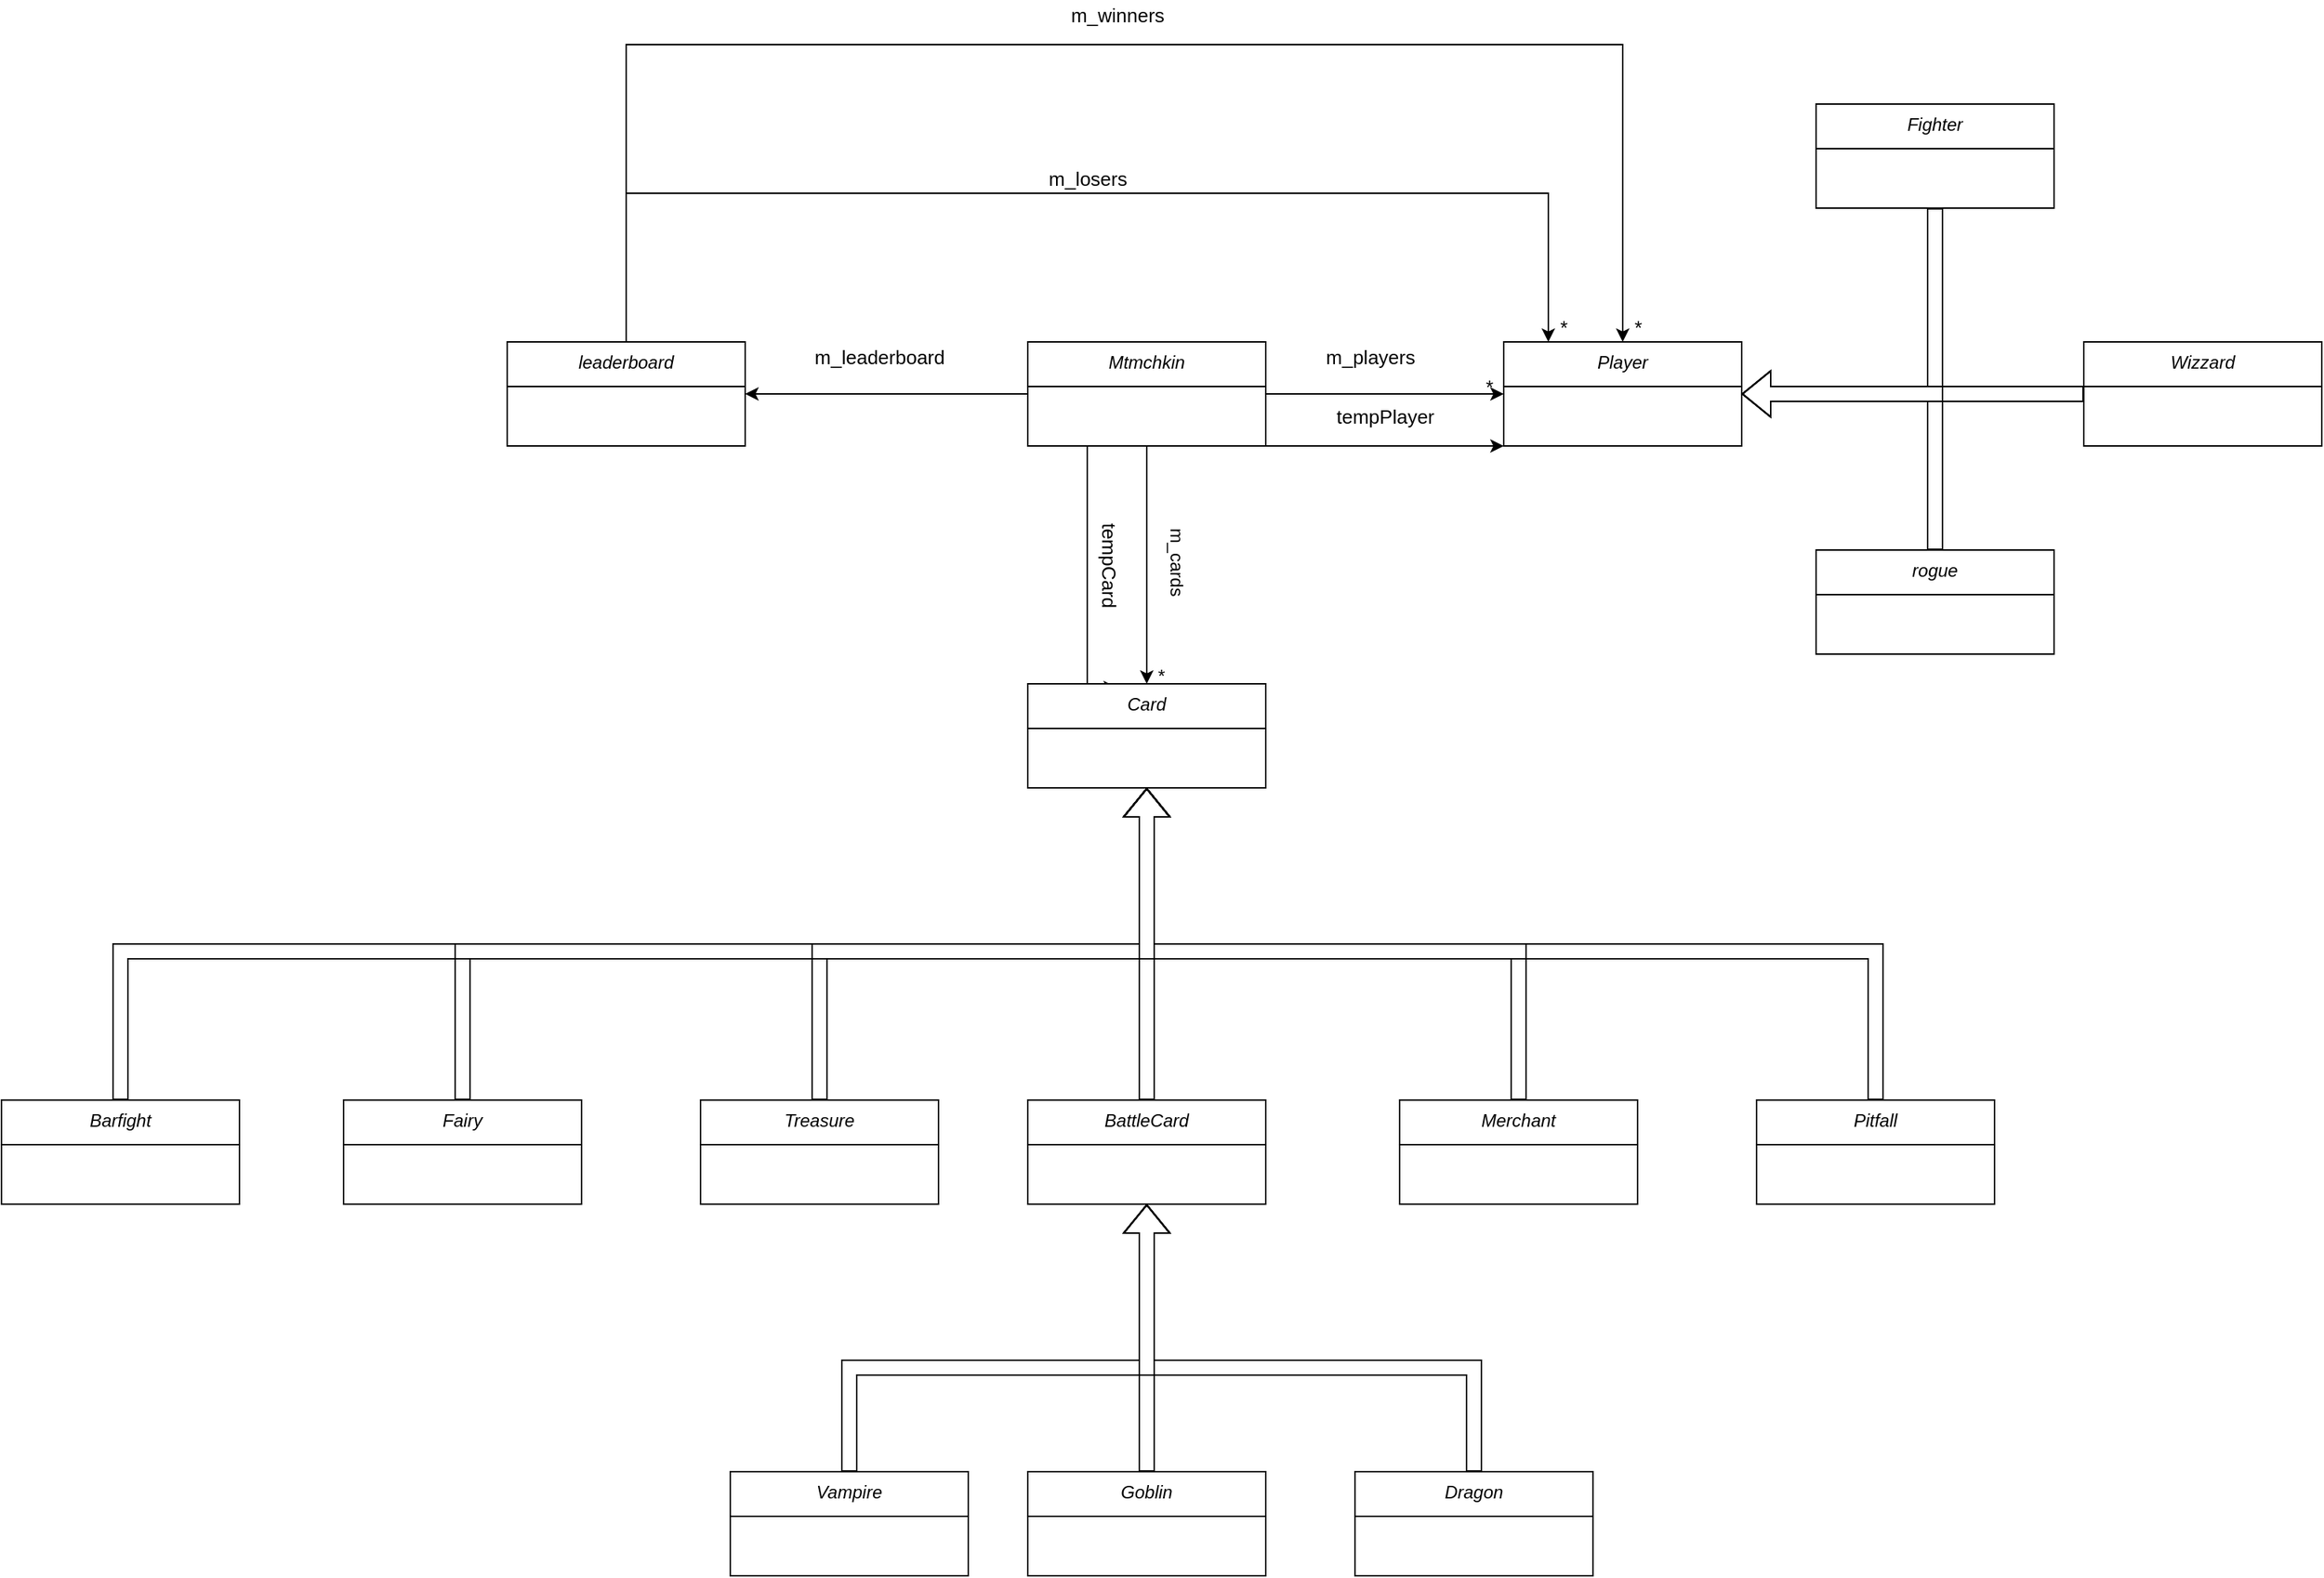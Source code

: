 <mxfile version="20.0.1" type="github">
  <diagram id="C5RBs43oDa-KdzZeNtuy" name="Page-1">
    <mxGraphModel dx="2557" dy="2081" grid="1" gridSize="10" guides="1" tooltips="1" connect="1" arrows="1" fold="1" page="1" pageScale="1" pageWidth="827" pageHeight="1169" math="0" shadow="0">
      <root>
        <mxCell id="WIyWlLk6GJQsqaUBKTNV-0" />
        <mxCell id="WIyWlLk6GJQsqaUBKTNV-1" parent="WIyWlLk6GJQsqaUBKTNV-0" />
        <mxCell id="owRcAjqSHqDfn4nY5lgz-1" value="" style="edgeStyle=orthogonalEdgeStyle;rounded=0;orthogonalLoop=1;jettySize=auto;html=1;" edge="1" parent="WIyWlLk6GJQsqaUBKTNV-1" source="zkfFHV4jXpPFQw0GAbJ--0" target="owRcAjqSHqDfn4nY5lgz-0">
          <mxGeometry relative="1" as="geometry" />
        </mxCell>
        <mxCell id="owRcAjqSHqDfn4nY5lgz-5" value="" style="edgeStyle=orthogonalEdgeStyle;rounded=0;orthogonalLoop=1;jettySize=auto;html=1;" edge="1" parent="WIyWlLk6GJQsqaUBKTNV-1" source="zkfFHV4jXpPFQw0GAbJ--0" target="owRcAjqSHqDfn4nY5lgz-4">
          <mxGeometry relative="1" as="geometry" />
        </mxCell>
        <mxCell id="owRcAjqSHqDfn4nY5lgz-8" value="" style="edgeStyle=orthogonalEdgeStyle;rounded=0;orthogonalLoop=1;jettySize=auto;html=1;" edge="1" parent="WIyWlLk6GJQsqaUBKTNV-1" source="zkfFHV4jXpPFQw0GAbJ--0" target="owRcAjqSHqDfn4nY5lgz-7">
          <mxGeometry relative="1" as="geometry" />
        </mxCell>
        <mxCell id="owRcAjqSHqDfn4nY5lgz-71" style="edgeStyle=orthogonalEdgeStyle;rounded=0;orthogonalLoop=1;jettySize=auto;html=1;entryX=0;entryY=0.75;entryDx=0;entryDy=0;fontSize=13;" edge="1" parent="WIyWlLk6GJQsqaUBKTNV-1" source="zkfFHV4jXpPFQw0GAbJ--0" target="owRcAjqSHqDfn4nY5lgz-10">
          <mxGeometry relative="1" as="geometry">
            <Array as="points">
              <mxPoint x="260" y="353" />
            </Array>
          </mxGeometry>
        </mxCell>
        <mxCell id="owRcAjqSHqDfn4nY5lgz-78" style="edgeStyle=orthogonalEdgeStyle;rounded=0;orthogonalLoop=1;jettySize=auto;html=1;entryX=0;entryY=1;entryDx=0;entryDy=0;fontSize=13;" edge="1" parent="WIyWlLk6GJQsqaUBKTNV-1" source="zkfFHV4jXpPFQw0GAbJ--0" target="owRcAjqSHqDfn4nY5lgz-4">
          <mxGeometry relative="1" as="geometry">
            <Array as="points">
              <mxPoint x="500" y="190" />
              <mxPoint x="500" y="190" />
            </Array>
          </mxGeometry>
        </mxCell>
        <mxCell id="zkfFHV4jXpPFQw0GAbJ--0" value="Mtmchkin" style="swimlane;fontStyle=2;align=center;verticalAlign=top;childLayout=stackLayout;horizontal=1;startSize=30;horizontalStack=0;resizeParent=1;resizeLast=0;collapsible=1;marginBottom=0;rounded=0;shadow=0;strokeWidth=1;" parent="WIyWlLk6GJQsqaUBKTNV-1" vertex="1">
          <mxGeometry x="220" y="120" width="160" height="70" as="geometry">
            <mxRectangle x="230" y="140" width="160" height="26" as="alternateBounds" />
          </mxGeometry>
        </mxCell>
        <mxCell id="owRcAjqSHqDfn4nY5lgz-62" style="edgeStyle=orthogonalEdgeStyle;rounded=0;orthogonalLoop=1;jettySize=auto;html=1;fontSize=13;entryX=0.5;entryY=0;entryDx=0;entryDy=0;" edge="1" parent="WIyWlLk6GJQsqaUBKTNV-1" source="owRcAjqSHqDfn4nY5lgz-0" target="owRcAjqSHqDfn4nY5lgz-4">
          <mxGeometry relative="1" as="geometry">
            <mxPoint x="620" y="100" as="targetPoint" />
            <Array as="points">
              <mxPoint x="-50" y="-80" />
              <mxPoint x="620" y="-80" />
            </Array>
          </mxGeometry>
        </mxCell>
        <mxCell id="owRcAjqSHqDfn4nY5lgz-68" style="edgeStyle=orthogonalEdgeStyle;rounded=0;orthogonalLoop=1;jettySize=auto;html=1;fontSize=13;" edge="1" parent="WIyWlLk6GJQsqaUBKTNV-1" source="owRcAjqSHqDfn4nY5lgz-0">
          <mxGeometry relative="1" as="geometry">
            <mxPoint x="570" y="120" as="targetPoint" />
            <Array as="points">
              <mxPoint x="-50" y="20" />
            </Array>
          </mxGeometry>
        </mxCell>
        <mxCell id="owRcAjqSHqDfn4nY5lgz-0" value="leaderboard" style="swimlane;fontStyle=2;align=center;verticalAlign=top;childLayout=stackLayout;horizontal=1;startSize=30;horizontalStack=0;resizeParent=1;resizeLast=0;collapsible=1;marginBottom=0;rounded=0;shadow=0;strokeWidth=1;" vertex="1" parent="WIyWlLk6GJQsqaUBKTNV-1">
          <mxGeometry x="-130" y="120" width="160" height="70" as="geometry">
            <mxRectangle x="230" y="140" width="160" height="26" as="alternateBounds" />
          </mxGeometry>
        </mxCell>
        <mxCell id="owRcAjqSHqDfn4nY5lgz-4" value="Player" style="swimlane;fontStyle=2;align=center;verticalAlign=top;childLayout=stackLayout;horizontal=1;startSize=30;horizontalStack=0;resizeParent=1;resizeLast=0;collapsible=1;marginBottom=0;rounded=0;shadow=0;strokeWidth=1;" vertex="1" parent="WIyWlLk6GJQsqaUBKTNV-1">
          <mxGeometry x="540" y="120" width="160" height="70" as="geometry">
            <mxRectangle x="230" y="140" width="160" height="26" as="alternateBounds" />
          </mxGeometry>
        </mxCell>
        <mxCell id="owRcAjqSHqDfn4nY5lgz-6" value="m_cards&amp;nbsp;" style="text;html=1;strokeColor=none;fillColor=none;align=center;verticalAlign=middle;whiteSpace=wrap;rounded=0;rotation=90;" vertex="1" parent="WIyWlLk6GJQsqaUBKTNV-1">
          <mxGeometry x="290" y="260" width="60" height="20" as="geometry" />
        </mxCell>
        <mxCell id="owRcAjqSHqDfn4nY5lgz-7" value="Card" style="swimlane;fontStyle=2;align=center;verticalAlign=top;childLayout=stackLayout;horizontal=1;startSize=30;horizontalStack=0;resizeParent=1;resizeLast=0;collapsible=1;marginBottom=0;rounded=0;shadow=0;strokeWidth=1;" vertex="1" parent="WIyWlLk6GJQsqaUBKTNV-1">
          <mxGeometry x="220" y="350" width="160" height="70" as="geometry">
            <mxRectangle x="230" y="140" width="160" height="26" as="alternateBounds" />
          </mxGeometry>
        </mxCell>
        <mxCell id="owRcAjqSHqDfn4nY5lgz-10" value="*" style="text;html=1;strokeColor=none;fillColor=none;align=center;verticalAlign=middle;whiteSpace=wrap;rounded=0;" vertex="1" parent="WIyWlLk6GJQsqaUBKTNV-1">
          <mxGeometry x="280" y="330" width="60" height="30" as="geometry" />
        </mxCell>
        <mxCell id="owRcAjqSHqDfn4nY5lgz-11" value="m_leaderboard" style="text;html=1;align=center;verticalAlign=middle;resizable=0;points=[];autosize=1;strokeColor=none;fillColor=none;fontSize=13;" vertex="1" parent="WIyWlLk6GJQsqaUBKTNV-1">
          <mxGeometry x="70" y="120" width="100" height="20" as="geometry" />
        </mxCell>
        <mxCell id="owRcAjqSHqDfn4nY5lgz-13" value="m_players" style="text;html=1;align=center;verticalAlign=middle;resizable=0;points=[];autosize=1;strokeColor=none;fillColor=none;fontSize=13;" vertex="1" parent="WIyWlLk6GJQsqaUBKTNV-1">
          <mxGeometry x="410" y="120" width="80" height="20" as="geometry" />
        </mxCell>
        <mxCell id="owRcAjqSHqDfn4nY5lgz-15" value="*" style="text;html=1;align=center;verticalAlign=middle;resizable=0;points=[];autosize=1;strokeColor=none;fillColor=none;fontSize=13;" vertex="1" parent="WIyWlLk6GJQsqaUBKTNV-1">
          <mxGeometry x="520" y="140" width="20" height="20" as="geometry" />
        </mxCell>
        <mxCell id="owRcAjqSHqDfn4nY5lgz-20" style="edgeStyle=orthogonalEdgeStyle;rounded=0;orthogonalLoop=1;jettySize=auto;html=1;entryX=1;entryY=0.5;entryDx=0;entryDy=0;fontSize=13;shape=flexArrow;" edge="1" parent="WIyWlLk6GJQsqaUBKTNV-1" source="owRcAjqSHqDfn4nY5lgz-16" target="owRcAjqSHqDfn4nY5lgz-4">
          <mxGeometry relative="1" as="geometry" />
        </mxCell>
        <mxCell id="owRcAjqSHqDfn4nY5lgz-16" value="Wizzard" style="swimlane;fontStyle=2;align=center;verticalAlign=top;childLayout=stackLayout;horizontal=1;startSize=30;horizontalStack=0;resizeParent=1;resizeLast=0;collapsible=1;marginBottom=0;rounded=0;shadow=0;strokeWidth=1;" vertex="1" parent="WIyWlLk6GJQsqaUBKTNV-1">
          <mxGeometry x="930" y="120" width="160" height="70" as="geometry">
            <mxRectangle x="230" y="140" width="160" height="26" as="alternateBounds" />
          </mxGeometry>
        </mxCell>
        <mxCell id="owRcAjqSHqDfn4nY5lgz-23" style="edgeStyle=orthogonalEdgeStyle;rounded=0;orthogonalLoop=1;jettySize=auto;html=1;fontSize=13;entryX=1;entryY=0.5;entryDx=0;entryDy=0;shape=flexArrow;" edge="1" parent="WIyWlLk6GJQsqaUBKTNV-1" source="owRcAjqSHqDfn4nY5lgz-21" target="owRcAjqSHqDfn4nY5lgz-4">
          <mxGeometry relative="1" as="geometry">
            <mxPoint x="830" y="160" as="targetPoint" />
            <Array as="points">
              <mxPoint x="830" y="155" />
            </Array>
          </mxGeometry>
        </mxCell>
        <mxCell id="owRcAjqSHqDfn4nY5lgz-21" value="Fighter" style="swimlane;fontStyle=2;align=center;verticalAlign=top;childLayout=stackLayout;horizontal=1;startSize=30;horizontalStack=0;resizeParent=1;resizeLast=0;collapsible=1;marginBottom=0;rounded=0;shadow=0;strokeWidth=1;" vertex="1" parent="WIyWlLk6GJQsqaUBKTNV-1">
          <mxGeometry x="750" y="-40" width="160" height="70" as="geometry">
            <mxRectangle x="230" y="140" width="160" height="26" as="alternateBounds" />
          </mxGeometry>
        </mxCell>
        <mxCell id="owRcAjqSHqDfn4nY5lgz-26" style="edgeStyle=orthogonalEdgeStyle;rounded=0;orthogonalLoop=1;jettySize=auto;html=1;fontSize=13;entryX=1;entryY=0.5;entryDx=0;entryDy=0;shape=flexArrow;" edge="1" parent="WIyWlLk6GJQsqaUBKTNV-1" source="owRcAjqSHqDfn4nY5lgz-24" target="owRcAjqSHqDfn4nY5lgz-4">
          <mxGeometry relative="1" as="geometry">
            <mxPoint x="830" y="150" as="targetPoint" />
            <Array as="points">
              <mxPoint x="830" y="155" />
            </Array>
          </mxGeometry>
        </mxCell>
        <mxCell id="owRcAjqSHqDfn4nY5lgz-24" value="rogue" style="swimlane;fontStyle=2;align=center;verticalAlign=top;childLayout=stackLayout;horizontal=1;startSize=30;horizontalStack=0;resizeParent=1;resizeLast=0;collapsible=1;marginBottom=0;rounded=0;shadow=0;strokeWidth=1;" vertex="1" parent="WIyWlLk6GJQsqaUBKTNV-1">
          <mxGeometry x="750" y="260" width="160" height="70" as="geometry">
            <mxRectangle x="230" y="140" width="160" height="26" as="alternateBounds" />
          </mxGeometry>
        </mxCell>
        <mxCell id="owRcAjqSHqDfn4nY5lgz-33" style="edgeStyle=orthogonalEdgeStyle;rounded=0;orthogonalLoop=1;jettySize=auto;html=1;entryX=0.5;entryY=1;entryDx=0;entryDy=0;fontSize=13;shape=flexArrow;" edge="1" parent="WIyWlLk6GJQsqaUBKTNV-1" source="owRcAjqSHqDfn4nY5lgz-27" target="owRcAjqSHqDfn4nY5lgz-7">
          <mxGeometry relative="1" as="geometry" />
        </mxCell>
        <mxCell id="owRcAjqSHqDfn4nY5lgz-27" value="BattleCard" style="swimlane;fontStyle=2;align=center;verticalAlign=top;childLayout=stackLayout;horizontal=1;startSize=30;horizontalStack=0;resizeParent=1;resizeLast=0;collapsible=1;marginBottom=0;rounded=0;shadow=0;strokeWidth=1;" vertex="1" parent="WIyWlLk6GJQsqaUBKTNV-1">
          <mxGeometry x="220" y="630" width="160" height="70" as="geometry">
            <mxRectangle x="230" y="140" width="160" height="26" as="alternateBounds" />
          </mxGeometry>
        </mxCell>
        <mxCell id="owRcAjqSHqDfn4nY5lgz-35" style="edgeStyle=orthogonalEdgeStyle;rounded=0;orthogonalLoop=1;jettySize=auto;html=1;entryX=0.5;entryY=1;entryDx=0;entryDy=0;fontSize=13;shape=flexArrow;" edge="1" parent="WIyWlLk6GJQsqaUBKTNV-1" source="owRcAjqSHqDfn4nY5lgz-29" target="owRcAjqSHqDfn4nY5lgz-7">
          <mxGeometry relative="1" as="geometry">
            <Array as="points">
              <mxPoint x="790" y="530" />
              <mxPoint x="300" y="530" />
            </Array>
          </mxGeometry>
        </mxCell>
        <mxCell id="owRcAjqSHqDfn4nY5lgz-29" value="Pitfall" style="swimlane;fontStyle=2;align=center;verticalAlign=top;childLayout=stackLayout;horizontal=1;startSize=30;horizontalStack=0;resizeParent=1;resizeLast=0;collapsible=1;marginBottom=0;rounded=0;shadow=0;strokeWidth=1;" vertex="1" parent="WIyWlLk6GJQsqaUBKTNV-1">
          <mxGeometry x="710" y="630" width="160" height="70" as="geometry">
            <mxRectangle x="230" y="140" width="160" height="26" as="alternateBounds" />
          </mxGeometry>
        </mxCell>
        <mxCell id="owRcAjqSHqDfn4nY5lgz-34" style="edgeStyle=orthogonalEdgeStyle;rounded=0;orthogonalLoop=1;jettySize=auto;html=1;fontSize=13;entryX=0.5;entryY=1;entryDx=0;entryDy=0;shape=flexArrow;" edge="1" parent="WIyWlLk6GJQsqaUBKTNV-1" source="owRcAjqSHqDfn4nY5lgz-31" target="owRcAjqSHqDfn4nY5lgz-7">
          <mxGeometry relative="1" as="geometry">
            <mxPoint x="300" y="520" as="targetPoint" />
            <Array as="points">
              <mxPoint x="550" y="530" />
              <mxPoint x="300" y="530" />
            </Array>
          </mxGeometry>
        </mxCell>
        <mxCell id="owRcAjqSHqDfn4nY5lgz-31" value="Merchant" style="swimlane;fontStyle=2;align=center;verticalAlign=top;childLayout=stackLayout;horizontal=1;startSize=30;horizontalStack=0;resizeParent=1;resizeLast=0;collapsible=1;marginBottom=0;rounded=0;shadow=0;strokeWidth=1;" vertex="1" parent="WIyWlLk6GJQsqaUBKTNV-1">
          <mxGeometry x="470" y="630" width="160" height="70" as="geometry">
            <mxRectangle x="230" y="140" width="160" height="26" as="alternateBounds" />
          </mxGeometry>
        </mxCell>
        <mxCell id="owRcAjqSHqDfn4nY5lgz-42" style="edgeStyle=orthogonalEdgeStyle;rounded=0;orthogonalLoop=1;jettySize=auto;html=1;entryX=0.5;entryY=1;entryDx=0;entryDy=0;fontSize=13;shape=flexArrow;" edge="1" parent="WIyWlLk6GJQsqaUBKTNV-1" source="owRcAjqSHqDfn4nY5lgz-36" target="owRcAjqSHqDfn4nY5lgz-7">
          <mxGeometry relative="1" as="geometry">
            <Array as="points">
              <mxPoint x="80" y="530" />
              <mxPoint x="300" y="530" />
            </Array>
          </mxGeometry>
        </mxCell>
        <mxCell id="owRcAjqSHqDfn4nY5lgz-36" value="Treasure" style="swimlane;fontStyle=2;align=center;verticalAlign=top;childLayout=stackLayout;horizontal=1;startSize=30;horizontalStack=0;resizeParent=1;resizeLast=0;collapsible=1;marginBottom=0;rounded=0;shadow=0;strokeWidth=1;" vertex="1" parent="WIyWlLk6GJQsqaUBKTNV-1">
          <mxGeometry y="630" width="160" height="70" as="geometry">
            <mxRectangle x="230" y="140" width="160" height="26" as="alternateBounds" />
          </mxGeometry>
        </mxCell>
        <mxCell id="owRcAjqSHqDfn4nY5lgz-43" style="edgeStyle=orthogonalEdgeStyle;rounded=0;orthogonalLoop=1;jettySize=auto;html=1;entryX=0.5;entryY=1;entryDx=0;entryDy=0;fontSize=13;shape=flexArrow;" edge="1" parent="WIyWlLk6GJQsqaUBKTNV-1" source="owRcAjqSHqDfn4nY5lgz-38" target="owRcAjqSHqDfn4nY5lgz-7">
          <mxGeometry relative="1" as="geometry">
            <Array as="points">
              <mxPoint x="-160" y="530" />
              <mxPoint x="300" y="530" />
            </Array>
          </mxGeometry>
        </mxCell>
        <mxCell id="owRcAjqSHqDfn4nY5lgz-38" value="Fairy" style="swimlane;fontStyle=2;align=center;verticalAlign=top;childLayout=stackLayout;horizontal=1;startSize=30;horizontalStack=0;resizeParent=1;resizeLast=0;collapsible=1;marginBottom=0;rounded=0;shadow=0;strokeWidth=1;" vertex="1" parent="WIyWlLk6GJQsqaUBKTNV-1">
          <mxGeometry x="-240" y="630" width="160" height="70" as="geometry">
            <mxRectangle x="230" y="140" width="160" height="26" as="alternateBounds" />
          </mxGeometry>
        </mxCell>
        <mxCell id="owRcAjqSHqDfn4nY5lgz-44" style="edgeStyle=orthogonalEdgeStyle;rounded=0;orthogonalLoop=1;jettySize=auto;html=1;fontSize=13;shape=flexArrow;" edge="1" parent="WIyWlLk6GJQsqaUBKTNV-1" source="owRcAjqSHqDfn4nY5lgz-40">
          <mxGeometry relative="1" as="geometry">
            <mxPoint x="300" y="420" as="targetPoint" />
            <Array as="points">
              <mxPoint x="-390" y="530" />
              <mxPoint x="300" y="530" />
            </Array>
          </mxGeometry>
        </mxCell>
        <mxCell id="owRcAjqSHqDfn4nY5lgz-40" value="Barfight" style="swimlane;fontStyle=2;align=center;verticalAlign=top;childLayout=stackLayout;horizontal=1;startSize=30;horizontalStack=0;resizeParent=1;resizeLast=0;collapsible=1;marginBottom=0;rounded=0;shadow=0;strokeWidth=1;" vertex="1" parent="WIyWlLk6GJQsqaUBKTNV-1">
          <mxGeometry x="-470" y="630" width="160" height="70" as="geometry">
            <mxRectangle x="230" y="140" width="160" height="26" as="alternateBounds" />
          </mxGeometry>
        </mxCell>
        <mxCell id="owRcAjqSHqDfn4nY5lgz-56" style="edgeStyle=orthogonalEdgeStyle;shape=flexArrow;rounded=0;orthogonalLoop=1;jettySize=auto;html=1;entryX=0.5;entryY=1;entryDx=0;entryDy=0;fontSize=13;" edge="1" parent="WIyWlLk6GJQsqaUBKTNV-1" source="owRcAjqSHqDfn4nY5lgz-45" target="owRcAjqSHqDfn4nY5lgz-27">
          <mxGeometry relative="1" as="geometry" />
        </mxCell>
        <mxCell id="owRcAjqSHqDfn4nY5lgz-45" value="Goblin" style="swimlane;fontStyle=2;align=center;verticalAlign=top;childLayout=stackLayout;horizontal=1;startSize=30;horizontalStack=0;resizeParent=1;resizeLast=0;collapsible=1;marginBottom=0;rounded=0;shadow=0;strokeWidth=1;" vertex="1" parent="WIyWlLk6GJQsqaUBKTNV-1">
          <mxGeometry x="220" y="880" width="160" height="70" as="geometry">
            <mxRectangle x="230" y="140" width="160" height="26" as="alternateBounds" />
          </mxGeometry>
        </mxCell>
        <mxCell id="owRcAjqSHqDfn4nY5lgz-60" style="edgeStyle=orthogonalEdgeStyle;shape=flexArrow;rounded=0;orthogonalLoop=1;jettySize=auto;html=1;fontSize=13;" edge="1" parent="WIyWlLk6GJQsqaUBKTNV-1" source="owRcAjqSHqDfn4nY5lgz-47">
          <mxGeometry relative="1" as="geometry">
            <mxPoint x="300" y="700" as="targetPoint" />
            <Array as="points">
              <mxPoint x="520" y="810" />
              <mxPoint x="300" y="810" />
            </Array>
          </mxGeometry>
        </mxCell>
        <mxCell id="owRcAjqSHqDfn4nY5lgz-47" value="Dragon" style="swimlane;fontStyle=2;align=center;verticalAlign=top;childLayout=stackLayout;horizontal=1;startSize=30;horizontalStack=0;resizeParent=1;resizeLast=0;collapsible=1;marginBottom=0;rounded=0;shadow=0;strokeWidth=1;" vertex="1" parent="WIyWlLk6GJQsqaUBKTNV-1">
          <mxGeometry x="440" y="880" width="160" height="70" as="geometry">
            <mxRectangle x="230" y="140" width="160" height="26" as="alternateBounds" />
          </mxGeometry>
        </mxCell>
        <mxCell id="owRcAjqSHqDfn4nY5lgz-59" style="edgeStyle=orthogonalEdgeStyle;shape=flexArrow;rounded=0;orthogonalLoop=1;jettySize=auto;html=1;fontSize=13;" edge="1" parent="WIyWlLk6GJQsqaUBKTNV-1" source="owRcAjqSHqDfn4nY5lgz-49">
          <mxGeometry relative="1" as="geometry">
            <mxPoint x="300" y="700" as="targetPoint" />
            <Array as="points">
              <mxPoint x="100" y="810" />
              <mxPoint x="300" y="810" />
            </Array>
          </mxGeometry>
        </mxCell>
        <mxCell id="owRcAjqSHqDfn4nY5lgz-49" value="Vampire" style="swimlane;fontStyle=2;align=center;verticalAlign=top;childLayout=stackLayout;horizontal=1;startSize=30;horizontalStack=0;resizeParent=1;resizeLast=0;collapsible=1;marginBottom=0;rounded=0;shadow=0;strokeWidth=1;" vertex="1" parent="WIyWlLk6GJQsqaUBKTNV-1">
          <mxGeometry x="20" y="880" width="160" height="70" as="geometry">
            <mxRectangle x="230" y="140" width="160" height="26" as="alternateBounds" />
          </mxGeometry>
        </mxCell>
        <mxCell id="owRcAjqSHqDfn4nY5lgz-64" value="*" style="text;html=1;align=center;verticalAlign=middle;resizable=0;points=[];autosize=1;strokeColor=none;fillColor=none;fontSize=13;" vertex="1" parent="WIyWlLk6GJQsqaUBKTNV-1">
          <mxGeometry x="620" y="100" width="20" height="20" as="geometry" />
        </mxCell>
        <mxCell id="owRcAjqSHqDfn4nY5lgz-65" value="m_winners" style="text;html=1;align=center;verticalAlign=middle;resizable=0;points=[];autosize=1;strokeColor=none;fillColor=none;fontSize=13;" vertex="1" parent="WIyWlLk6GJQsqaUBKTNV-1">
          <mxGeometry x="240" y="-110" width="80" height="20" as="geometry" />
        </mxCell>
        <mxCell id="owRcAjqSHqDfn4nY5lgz-69" value="*" style="text;html=1;align=center;verticalAlign=middle;resizable=0;points=[];autosize=1;strokeColor=none;fillColor=none;fontSize=13;" vertex="1" parent="WIyWlLk6GJQsqaUBKTNV-1">
          <mxGeometry x="570" y="100" width="20" height="20" as="geometry" />
        </mxCell>
        <mxCell id="owRcAjqSHqDfn4nY5lgz-70" value="m_losers" style="text;html=1;align=center;verticalAlign=middle;resizable=0;points=[];autosize=1;strokeColor=none;fillColor=none;fontSize=13;" vertex="1" parent="WIyWlLk6GJQsqaUBKTNV-1">
          <mxGeometry x="225" width="70" height="20" as="geometry" />
        </mxCell>
        <mxCell id="owRcAjqSHqDfn4nY5lgz-72" value="tempCard" style="text;html=1;align=center;verticalAlign=middle;resizable=0;points=[];autosize=1;strokeColor=none;fillColor=none;fontSize=13;rotation=90;" vertex="1" parent="WIyWlLk6GJQsqaUBKTNV-1">
          <mxGeometry x="240" y="260" width="70" height="20" as="geometry" />
        </mxCell>
        <mxCell id="owRcAjqSHqDfn4nY5lgz-79" value="tempPlayer" style="text;html=1;align=center;verticalAlign=middle;resizable=0;points=[];autosize=1;strokeColor=none;fillColor=none;fontSize=13;" vertex="1" parent="WIyWlLk6GJQsqaUBKTNV-1">
          <mxGeometry x="420" y="160" width="80" height="20" as="geometry" />
        </mxCell>
      </root>
    </mxGraphModel>
  </diagram>
</mxfile>
